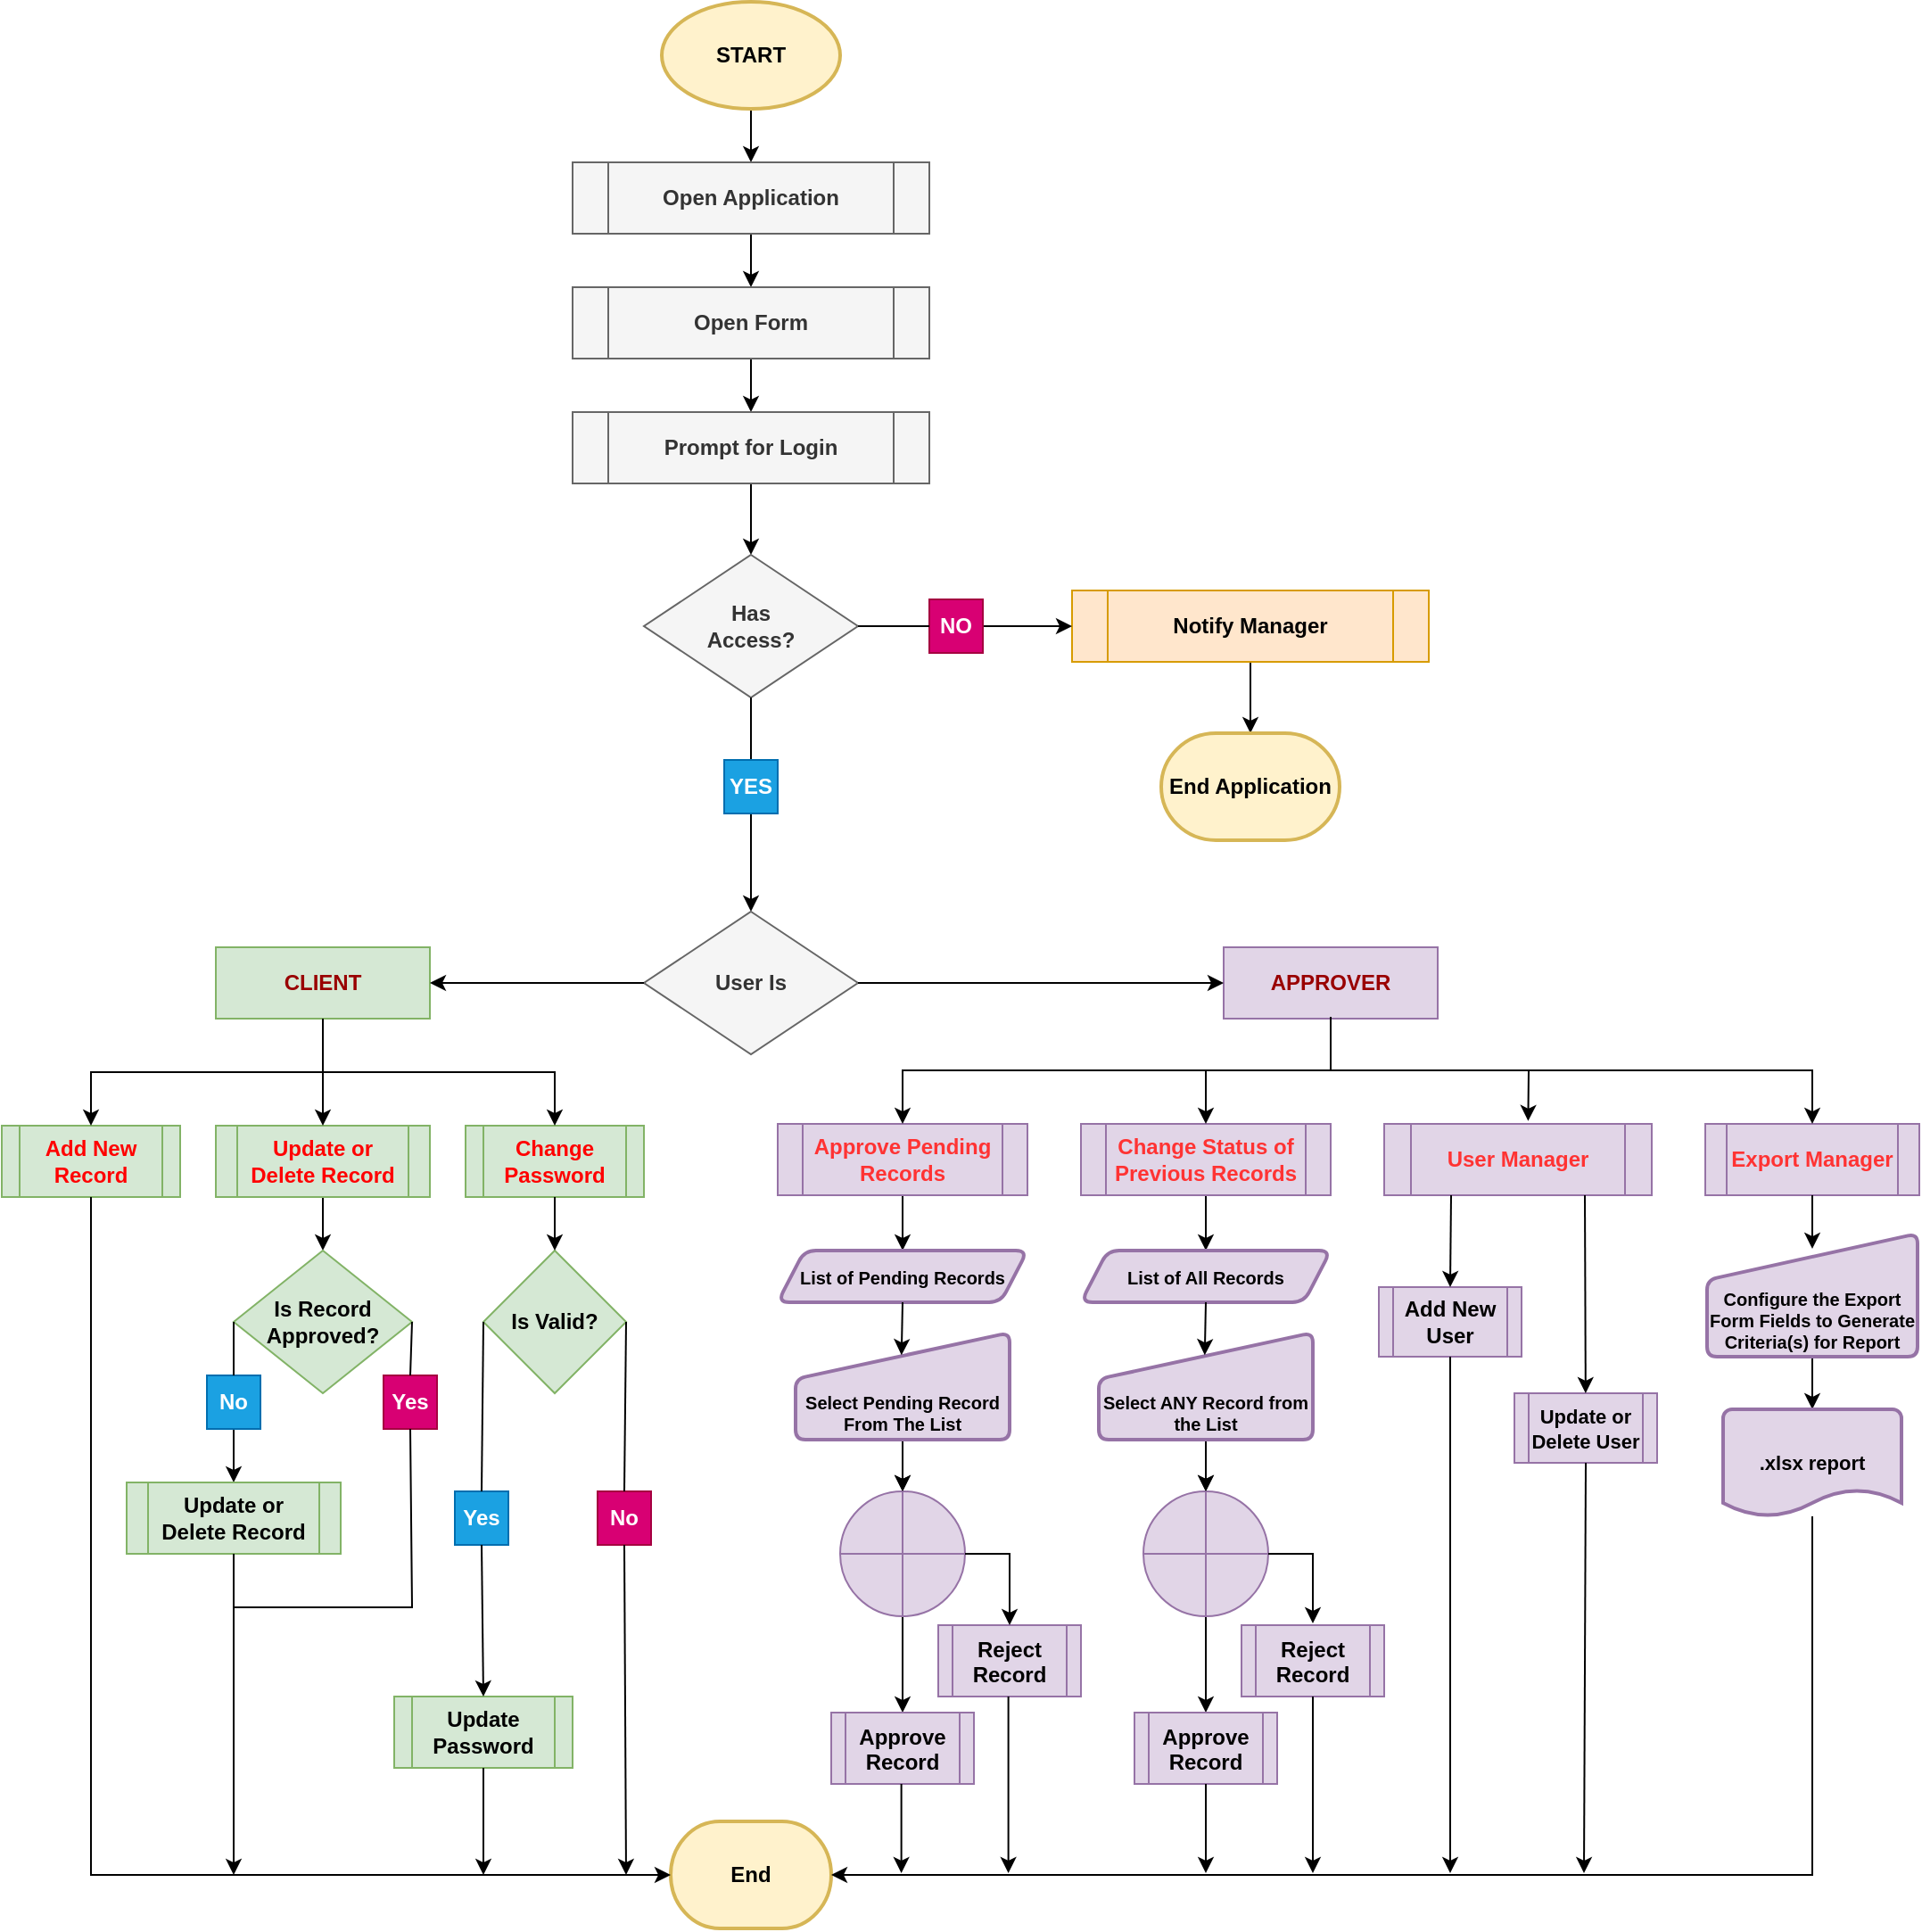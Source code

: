 <mxfile version="18.0.4" type="device"><diagram id="eB8e9B3olJ4aD5IrlOBg" name="WorkFlow_PriceApprovalManager"><mxGraphModel dx="1447" dy="750" grid="1" gridSize="10" guides="1" tooltips="1" connect="1" arrows="1" fold="1" page="1" pageScale="1" pageWidth="850" pageHeight="1100" math="0" shadow="0"><root><mxCell id="0"/><mxCell id="1" parent="0"/><mxCell id="QOkAMUDTpmR4zgfSrmuz-7" value="" style="edgeStyle=orthogonalEdgeStyle;rounded=0;orthogonalLoop=1;jettySize=auto;html=1;fontStyle=1" edge="1" parent="1" source="QOkAMUDTpmR4zgfSrmuz-1" target="QOkAMUDTpmR4zgfSrmuz-5"><mxGeometry relative="1" as="geometry"/></mxCell><mxCell id="QOkAMUDTpmR4zgfSrmuz-1" value="START" style="strokeWidth=2;html=1;shape=mxgraph.flowchart.start_1;whiteSpace=wrap;fontStyle=1;fillColor=#fff2cc;strokeColor=#d6b656;" vertex="1" parent="1"><mxGeometry x="405" y="11" width="100" height="60" as="geometry"/></mxCell><mxCell id="QOkAMUDTpmR4zgfSrmuz-9" value="" style="edgeStyle=orthogonalEdgeStyle;rounded=0;orthogonalLoop=1;jettySize=auto;html=1;fontStyle=1" edge="1" parent="1" source="QOkAMUDTpmR4zgfSrmuz-5" target="QOkAMUDTpmR4zgfSrmuz-8"><mxGeometry relative="1" as="geometry"/></mxCell><mxCell id="QOkAMUDTpmR4zgfSrmuz-5" value="Open Application" style="shape=process;whiteSpace=wrap;html=1;backgroundOutline=1;fontStyle=1;fillColor=#f5f5f5;fontColor=#333333;strokeColor=#666666;" vertex="1" parent="1"><mxGeometry x="355" y="101" width="200" height="40" as="geometry"/></mxCell><mxCell id="QOkAMUDTpmR4zgfSrmuz-11" value="" style="edgeStyle=orthogonalEdgeStyle;rounded=0;orthogonalLoop=1;jettySize=auto;html=1;fontStyle=1" edge="1" parent="1" source="QOkAMUDTpmR4zgfSrmuz-8" target="QOkAMUDTpmR4zgfSrmuz-10"><mxGeometry relative="1" as="geometry"/></mxCell><mxCell id="QOkAMUDTpmR4zgfSrmuz-8" value="Open Form" style="shape=process;whiteSpace=wrap;html=1;backgroundOutline=1;fontStyle=1;fillColor=#f5f5f5;fontColor=#333333;strokeColor=#666666;" vertex="1" parent="1"><mxGeometry x="355" y="171" width="200" height="40" as="geometry"/></mxCell><mxCell id="QOkAMUDTpmR4zgfSrmuz-13" value="" style="edgeStyle=orthogonalEdgeStyle;rounded=0;orthogonalLoop=1;jettySize=auto;html=1;fontStyle=1" edge="1" parent="1" source="QOkAMUDTpmR4zgfSrmuz-10" target="QOkAMUDTpmR4zgfSrmuz-12"><mxGeometry relative="1" as="geometry"/></mxCell><mxCell id="QOkAMUDTpmR4zgfSrmuz-10" value="Prompt for Login" style="shape=process;whiteSpace=wrap;html=1;backgroundOutline=1;fontStyle=1;fillColor=#f5f5f5;fontColor=#333333;strokeColor=#666666;" vertex="1" parent="1"><mxGeometry x="355" y="241" width="200" height="40" as="geometry"/></mxCell><mxCell id="QOkAMUDTpmR4zgfSrmuz-12" value="Has &lt;br&gt;Access?" style="rhombus;whiteSpace=wrap;html=1;fontStyle=1;fillColor=#f5f5f5;fontColor=#333333;strokeColor=#666666;" vertex="1" parent="1"><mxGeometry x="395" y="321" width="120" height="80" as="geometry"/></mxCell><mxCell id="QOkAMUDTpmR4zgfSrmuz-23" value="" style="edgeStyle=orthogonalEdgeStyle;rounded=0;orthogonalLoop=1;jettySize=auto;html=1;fontStyle=1" edge="1" parent="1" source="QOkAMUDTpmR4zgfSrmuz-16"><mxGeometry relative="1" as="geometry"><mxPoint x="735" y="421" as="targetPoint"/></mxGeometry></mxCell><mxCell id="QOkAMUDTpmR4zgfSrmuz-16" value="Notify Manager" style="shape=process;whiteSpace=wrap;html=1;backgroundOutline=1;fontStyle=1;fillColor=#ffe6cc;strokeColor=#d79b00;" vertex="1" parent="1"><mxGeometry x="635" y="341" width="200" height="40" as="geometry"/></mxCell><mxCell id="QOkAMUDTpmR4zgfSrmuz-19" value="" style="edgeStyle=orthogonalEdgeStyle;rounded=0;orthogonalLoop=1;jettySize=auto;html=1;fontStyle=1" edge="1" parent="1" source="QOkAMUDTpmR4zgfSrmuz-17" target="QOkAMUDTpmR4zgfSrmuz-16"><mxGeometry relative="1" as="geometry"/></mxCell><mxCell id="QOkAMUDTpmR4zgfSrmuz-17" value="NO" style="text;html=1;strokeColor=#A50040;fillColor=#d80073;align=center;verticalAlign=middle;whiteSpace=wrap;rounded=0;fontStyle=1;fontColor=#ffffff;" vertex="1" parent="1"><mxGeometry x="555" y="346" width="30" height="30" as="geometry"/></mxCell><mxCell id="QOkAMUDTpmR4zgfSrmuz-21" value="" style="endArrow=none;html=1;rounded=0;entryX=1;entryY=0.5;entryDx=0;entryDy=0;exitX=0;exitY=0.5;exitDx=0;exitDy=0;fontStyle=1" edge="1" parent="1" source="QOkAMUDTpmR4zgfSrmuz-17" target="QOkAMUDTpmR4zgfSrmuz-12"><mxGeometry width="50" height="50" relative="1" as="geometry"><mxPoint x="435" y="301" as="sourcePoint"/><mxPoint x="485" y="251" as="targetPoint"/></mxGeometry></mxCell><mxCell id="QOkAMUDTpmR4zgfSrmuz-24" value="End Application" style="strokeWidth=2;html=1;shape=mxgraph.flowchart.terminator;whiteSpace=wrap;fontStyle=1;fillColor=#fff2cc;strokeColor=#d6b656;" vertex="1" parent="1"><mxGeometry x="685" y="421" width="100" height="60" as="geometry"/></mxCell><mxCell id="QOkAMUDTpmR4zgfSrmuz-25" value="" style="endArrow=none;html=1;rounded=0;entryX=0.5;entryY=1;entryDx=0;entryDy=0;exitX=0.5;exitY=0;exitDx=0;exitDy=0;fontStyle=1" edge="1" parent="1" source="QOkAMUDTpmR4zgfSrmuz-26" target="QOkAMUDTpmR4zgfSrmuz-12"><mxGeometry width="50" height="50" relative="1" as="geometry"><mxPoint x="455" y="451" as="sourcePoint"/><mxPoint x="505" y="371" as="targetPoint"/></mxGeometry></mxCell><mxCell id="QOkAMUDTpmR4zgfSrmuz-28" value="" style="edgeStyle=orthogonalEdgeStyle;rounded=0;orthogonalLoop=1;jettySize=auto;html=1;fontStyle=1" edge="1" parent="1" source="QOkAMUDTpmR4zgfSrmuz-26" target="QOkAMUDTpmR4zgfSrmuz-27"><mxGeometry relative="1" as="geometry"/></mxCell><mxCell id="QOkAMUDTpmR4zgfSrmuz-26" value="YES" style="text;html=1;strokeColor=#006EAF;fillColor=#1ba1e2;align=center;verticalAlign=middle;whiteSpace=wrap;rounded=0;fontStyle=1;fontColor=#ffffff;" vertex="1" parent="1"><mxGeometry x="440" y="436" width="30" height="30" as="geometry"/></mxCell><mxCell id="QOkAMUDTpmR4zgfSrmuz-27" value="User Is" style="rhombus;whiteSpace=wrap;html=1;fontStyle=1;fillColor=#f5f5f5;fontColor=#333333;strokeColor=#666666;" vertex="1" parent="1"><mxGeometry x="395" y="521" width="120" height="80" as="geometry"/></mxCell><mxCell id="QOkAMUDTpmR4zgfSrmuz-39" value="CLIENT" style="rounded=0;whiteSpace=wrap;html=1;fontSize=12;fontStyle=1;fillColor=#d5e8d4;strokeColor=#82b366;fontColor=#990000;" vertex="1" parent="1"><mxGeometry x="155" y="541" width="120" height="40" as="geometry"/></mxCell><mxCell id="QOkAMUDTpmR4zgfSrmuz-40" value="" style="endArrow=classic;html=1;rounded=0;fontSize=12;entryX=1;entryY=0.5;entryDx=0;entryDy=0;exitX=0;exitY=0.5;exitDx=0;exitDy=0;fontStyle=1" edge="1" parent="1" source="QOkAMUDTpmR4zgfSrmuz-27" target="QOkAMUDTpmR4zgfSrmuz-39"><mxGeometry width="50" height="50" relative="1" as="geometry"><mxPoint x="345" y="701" as="sourcePoint"/><mxPoint x="395" y="651" as="targetPoint"/></mxGeometry></mxCell><mxCell id="QOkAMUDTpmR4zgfSrmuz-41" value="APPROVER" style="rounded=0;whiteSpace=wrap;html=1;fontSize=12;fontStyle=1;fillColor=#e1d5e7;strokeColor=#9673a6;fontColor=#990000;" vertex="1" parent="1"><mxGeometry x="720" y="541" width="120" height="40" as="geometry"/></mxCell><mxCell id="QOkAMUDTpmR4zgfSrmuz-42" value="" style="endArrow=classic;html=1;rounded=0;fontSize=12;entryX=0;entryY=0.5;entryDx=0;entryDy=0;exitX=1;exitY=0.5;exitDx=0;exitDy=0;fontStyle=1" edge="1" parent="1" source="QOkAMUDTpmR4zgfSrmuz-27" target="QOkAMUDTpmR4zgfSrmuz-41"><mxGeometry width="50" height="50" relative="1" as="geometry"><mxPoint x="425" y="571" as="sourcePoint"/><mxPoint x="285" y="571" as="targetPoint"/></mxGeometry></mxCell><mxCell id="QOkAMUDTpmR4zgfSrmuz-46" value="Add New Record" style="shape=process;whiteSpace=wrap;html=1;backgroundOutline=1;fontSize=12;fontStyle=1;fillColor=#d5e8d4;strokeColor=#82b366;fontColor=#FF0000;" vertex="1" parent="1"><mxGeometry x="35" y="641" width="100" height="40" as="geometry"/></mxCell><mxCell id="QOkAMUDTpmR4zgfSrmuz-51" value="" style="edgeStyle=orthogonalEdgeStyle;rounded=0;orthogonalLoop=1;jettySize=auto;html=1;fontSize=12;fontStyle=1" edge="1" parent="1" source="QOkAMUDTpmR4zgfSrmuz-48" target="QOkAMUDTpmR4zgfSrmuz-50"><mxGeometry relative="1" as="geometry"/></mxCell><mxCell id="QOkAMUDTpmR4zgfSrmuz-48" value="Update or Delete Record" style="shape=process;whiteSpace=wrap;html=1;backgroundOutline=1;fontSize=12;fontStyle=1;fillColor=#d5e8d4;strokeColor=#82b366;fontColor=#FF0000;" vertex="1" parent="1"><mxGeometry x="155" y="641" width="120" height="40" as="geometry"/></mxCell><mxCell id="QOkAMUDTpmR4zgfSrmuz-50" value="Is Record Approved?" style="rhombus;whiteSpace=wrap;html=1;fontStyle=1;fillColor=#d5e8d4;strokeColor=#82b366;" vertex="1" parent="1"><mxGeometry x="165" y="711" width="100" height="80" as="geometry"/></mxCell><mxCell id="QOkAMUDTpmR4zgfSrmuz-52" value="Yes" style="text;html=1;strokeColor=#A50040;fillColor=#d80073;align=center;verticalAlign=middle;whiteSpace=wrap;rounded=0;fontStyle=1;fontColor=#ffffff;" vertex="1" parent="1"><mxGeometry x="249" y="781" width="30" height="30" as="geometry"/></mxCell><mxCell id="QOkAMUDTpmR4zgfSrmuz-62" value="" style="edgeStyle=orthogonalEdgeStyle;rounded=0;orthogonalLoop=1;jettySize=auto;html=1;fontSize=12;fontStyle=1" edge="1" parent="1" source="QOkAMUDTpmR4zgfSrmuz-59" target="QOkAMUDTpmR4zgfSrmuz-60"><mxGeometry relative="1" as="geometry"/></mxCell><mxCell id="QOkAMUDTpmR4zgfSrmuz-59" value="No" style="text;html=1;strokeColor=#006EAF;fillColor=#1ba1e2;align=center;verticalAlign=middle;whiteSpace=wrap;rounded=0;fontStyle=1;fontColor=#ffffff;" vertex="1" parent="1"><mxGeometry x="150" y="781" width="30" height="30" as="geometry"/></mxCell><mxCell id="QOkAMUDTpmR4zgfSrmuz-60" value="Update or Delete Record" style="shape=process;whiteSpace=wrap;html=1;backgroundOutline=1;fontSize=12;fontStyle=1;fillColor=#d5e8d4;strokeColor=#82b366;" vertex="1" parent="1"><mxGeometry x="105" y="841" width="120" height="40" as="geometry"/></mxCell><mxCell id="QOkAMUDTpmR4zgfSrmuz-63" value="End" style="strokeWidth=2;html=1;shape=mxgraph.flowchart.terminator;whiteSpace=wrap;fontStyle=1;fillColor=#fff2cc;strokeColor=#d6b656;" vertex="1" parent="1"><mxGeometry x="410" y="1031" width="90" height="60" as="geometry"/></mxCell><mxCell id="QOkAMUDTpmR4zgfSrmuz-65" value="" style="endArrow=classic;html=1;rounded=0;fontSize=12;exitX=0.5;exitY=1;exitDx=0;exitDy=0;" edge="1" parent="1" source="QOkAMUDTpmR4zgfSrmuz-46" target="QOkAMUDTpmR4zgfSrmuz-63"><mxGeometry width="50" height="50" relative="1" as="geometry"><mxPoint x="375" y="921" as="sourcePoint"/><mxPoint x="355" y="1071" as="targetPoint"/><Array as="points"><mxPoint x="85" y="1061"/></Array></mxGeometry></mxCell><mxCell id="QOkAMUDTpmR4zgfSrmuz-67" value="Change Password" style="shape=process;whiteSpace=wrap;html=1;backgroundOutline=1;fontSize=12;fontStyle=1;fillColor=#d5e8d4;strokeColor=#82b366;fontColor=#FF0000;" vertex="1" parent="1"><mxGeometry x="295" y="641" width="100" height="40" as="geometry"/></mxCell><mxCell id="QOkAMUDTpmR4zgfSrmuz-69" value="" style="endArrow=none;html=1;rounded=0;entryX=0;entryY=0.5;entryDx=0;entryDy=0;fontStyle=1" edge="1" parent="1" target="QOkAMUDTpmR4zgfSrmuz-50"><mxGeometry width="50" height="50" relative="1" as="geometry"><mxPoint x="165" y="781" as="sourcePoint"/><mxPoint x="325" y="761" as="targetPoint"/></mxGeometry></mxCell><mxCell id="QOkAMUDTpmR4zgfSrmuz-73" value="" style="endArrow=none;html=1;rounded=0;exitX=0.5;exitY=0;exitDx=0;exitDy=0;fontStyle=1;entryX=1;entryY=0.5;entryDx=0;entryDy=0;" edge="1" parent="1" source="QOkAMUDTpmR4zgfSrmuz-52" target="QOkAMUDTpmR4zgfSrmuz-50"><mxGeometry width="50" height="50" relative="1" as="geometry"><mxPoint x="305" y="810" as="sourcePoint"/><mxPoint x="305" y="751" as="targetPoint"/></mxGeometry></mxCell><mxCell id="QOkAMUDTpmR4zgfSrmuz-77" value="" style="endArrow=classic;html=1;rounded=0;fontSize=12;exitX=0.5;exitY=1;exitDx=0;exitDy=0;entryX=0.5;entryY=0;entryDx=0;entryDy=0;" edge="1" parent="1" source="QOkAMUDTpmR4zgfSrmuz-39" target="QOkAMUDTpmR4zgfSrmuz-67"><mxGeometry width="50" height="50" relative="1" as="geometry"><mxPoint x="285" y="671" as="sourcePoint"/><mxPoint x="335" y="621" as="targetPoint"/><Array as="points"><mxPoint x="215" y="611"/><mxPoint x="345" y="611"/></Array></mxGeometry></mxCell><mxCell id="QOkAMUDTpmR4zgfSrmuz-78" value="" style="endArrow=classic;html=1;rounded=0;fontSize=12;exitX=0.5;exitY=1;exitDx=0;exitDy=0;entryX=0.5;entryY=0;entryDx=0;entryDy=0;" edge="1" parent="1" source="QOkAMUDTpmR4zgfSrmuz-39" target="QOkAMUDTpmR4zgfSrmuz-46"><mxGeometry width="50" height="50" relative="1" as="geometry"><mxPoint x="225" y="591" as="sourcePoint"/><mxPoint x="355" y="651" as="targetPoint"/><Array as="points"><mxPoint x="215" y="611"/><mxPoint x="85" y="611"/></Array></mxGeometry></mxCell><mxCell id="QOkAMUDTpmR4zgfSrmuz-81" value="" style="endArrow=classic;html=1;rounded=0;fontSize=12;exitX=0.5;exitY=1;exitDx=0;exitDy=0;entryX=0.5;entryY=0;entryDx=0;entryDy=0;" edge="1" parent="1" source="QOkAMUDTpmR4zgfSrmuz-39" target="QOkAMUDTpmR4zgfSrmuz-48"><mxGeometry width="50" height="50" relative="1" as="geometry"><mxPoint x="325" y="751" as="sourcePoint"/><mxPoint x="375" y="701" as="targetPoint"/></mxGeometry></mxCell><mxCell id="QOkAMUDTpmR4zgfSrmuz-82" value="" style="endArrow=classic;html=1;rounded=0;fontSize=12;exitX=0.5;exitY=1;exitDx=0;exitDy=0;" edge="1" parent="1" source="QOkAMUDTpmR4zgfSrmuz-60"><mxGeometry width="50" height="50" relative="1" as="geometry"><mxPoint x="325" y="921" as="sourcePoint"/><mxPoint x="165" y="1061" as="targetPoint"/></mxGeometry></mxCell><mxCell id="QOkAMUDTpmR4zgfSrmuz-83" value="Is Valid?" style="rhombus;whiteSpace=wrap;html=1;fontStyle=1;fillColor=#d5e8d4;strokeColor=#82b366;" vertex="1" parent="1"><mxGeometry x="305" y="711" width="80" height="80" as="geometry"/></mxCell><mxCell id="QOkAMUDTpmR4zgfSrmuz-84" value="" style="endArrow=classic;html=1;rounded=0;fontSize=12;exitX=0.5;exitY=1;exitDx=0;exitDy=0;" edge="1" parent="1" source="QOkAMUDTpmR4zgfSrmuz-67" target="QOkAMUDTpmR4zgfSrmuz-83"><mxGeometry width="50" height="50" relative="1" as="geometry"><mxPoint x="305" y="841" as="sourcePoint"/><mxPoint x="355" y="791" as="targetPoint"/></mxGeometry></mxCell><mxCell id="QOkAMUDTpmR4zgfSrmuz-85" value="Update Password" style="shape=process;whiteSpace=wrap;html=1;backgroundOutline=1;fontSize=12;fontStyle=1;fillColor=#d5e8d4;strokeColor=#82b366;" vertex="1" parent="1"><mxGeometry x="255" y="961" width="100" height="40" as="geometry"/></mxCell><mxCell id="QOkAMUDTpmR4zgfSrmuz-87" value="" style="endArrow=none;html=1;rounded=0;fontSize=12;entryX=0.5;entryY=1;entryDx=0;entryDy=0;" edge="1" parent="1" target="QOkAMUDTpmR4zgfSrmuz-52"><mxGeometry width="50" height="50" relative="1" as="geometry"><mxPoint x="165" y="911" as="sourcePoint"/><mxPoint x="355" y="871" as="targetPoint"/><Array as="points"><mxPoint x="265" y="911"/></Array></mxGeometry></mxCell><mxCell id="QOkAMUDTpmR4zgfSrmuz-91" value="Yes" style="text;html=1;strokeColor=#006EAF;fillColor=#1ba1e2;align=center;verticalAlign=middle;whiteSpace=wrap;rounded=0;fontStyle=1;fontColor=#ffffff;" vertex="1" parent="1"><mxGeometry x="289" y="846" width="30" height="30" as="geometry"/></mxCell><mxCell id="QOkAMUDTpmR4zgfSrmuz-92" value="" style="endArrow=none;html=1;rounded=0;fontSize=12;entryX=0;entryY=0.5;entryDx=0;entryDy=0;exitX=0.5;exitY=0;exitDx=0;exitDy=0;" edge="1" parent="1" source="QOkAMUDTpmR4zgfSrmuz-91" target="QOkAMUDTpmR4zgfSrmuz-83"><mxGeometry width="50" height="50" relative="1" as="geometry"><mxPoint x="305" y="921" as="sourcePoint"/><mxPoint x="355" y="871" as="targetPoint"/></mxGeometry></mxCell><mxCell id="QOkAMUDTpmR4zgfSrmuz-95" value="" style="endArrow=classic;html=1;rounded=0;fontSize=12;exitX=0.5;exitY=1;exitDx=0;exitDy=0;entryX=0.5;entryY=0;entryDx=0;entryDy=0;" edge="1" parent="1" source="QOkAMUDTpmR4zgfSrmuz-91" target="QOkAMUDTpmR4zgfSrmuz-85"><mxGeometry width="50" height="50" relative="1" as="geometry"><mxPoint x="245" y="981" as="sourcePoint"/><mxPoint x="295" y="931" as="targetPoint"/></mxGeometry></mxCell><mxCell id="QOkAMUDTpmR4zgfSrmuz-96" value="" style="endArrow=classic;html=1;rounded=0;fontSize=12;exitX=0.5;exitY=1;exitDx=0;exitDy=0;" edge="1" parent="1" source="QOkAMUDTpmR4zgfSrmuz-85"><mxGeometry width="50" height="50" relative="1" as="geometry"><mxPoint x="304.0" y="1001" as="sourcePoint"/><mxPoint x="305" y="1061" as="targetPoint"/></mxGeometry></mxCell><mxCell id="QOkAMUDTpmR4zgfSrmuz-97" value="No" style="text;html=1;strokeColor=#A50040;fillColor=#d80073;align=center;verticalAlign=middle;whiteSpace=wrap;rounded=0;fontStyle=1;fontColor=#ffffff;" vertex="1" parent="1"><mxGeometry x="369" y="846" width="30" height="30" as="geometry"/></mxCell><mxCell id="QOkAMUDTpmR4zgfSrmuz-98" value="" style="endArrow=none;html=1;rounded=0;fontSize=12;entryX=1;entryY=0.5;entryDx=0;entryDy=0;exitX=0.5;exitY=0;exitDx=0;exitDy=0;" edge="1" parent="1" source="QOkAMUDTpmR4zgfSrmuz-97" target="QOkAMUDTpmR4zgfSrmuz-83"><mxGeometry width="50" height="50" relative="1" as="geometry"><mxPoint x="314.0" y="856" as="sourcePoint"/><mxPoint x="315" y="761" as="targetPoint"/><Array as="points"/></mxGeometry></mxCell><mxCell id="QOkAMUDTpmR4zgfSrmuz-99" value="" style="endArrow=classic;html=1;rounded=0;fontSize=12;exitX=0.5;exitY=1;exitDx=0;exitDy=0;" edge="1" parent="1" source="QOkAMUDTpmR4zgfSrmuz-97"><mxGeometry width="50" height="50" relative="1" as="geometry"><mxPoint x="314.0" y="886" as="sourcePoint"/><mxPoint x="385" y="1061" as="targetPoint"/></mxGeometry></mxCell><mxCell id="QOkAMUDTpmR4zgfSrmuz-141" value="" style="edgeStyle=orthogonalEdgeStyle;rounded=0;orthogonalLoop=1;jettySize=auto;html=1;fontSize=10;" edge="1" parent="1" source="QOkAMUDTpmR4zgfSrmuz-100" target="QOkAMUDTpmR4zgfSrmuz-140"><mxGeometry relative="1" as="geometry"/></mxCell><mxCell id="QOkAMUDTpmR4zgfSrmuz-100" value="Approve Pending Records" style="shape=process;whiteSpace=wrap;html=1;backgroundOutline=1;fontSize=12;fontStyle=1;fillColor=#e1d5e7;strokeColor=#9673a6;fontColor=#FF3333;" vertex="1" parent="1"><mxGeometry x="470" y="640" width="140" height="40" as="geometry"/></mxCell><mxCell id="QOkAMUDTpmR4zgfSrmuz-102" value="User Manager" style="shape=process;whiteSpace=wrap;html=1;backgroundOutline=1;fontSize=12;fontStyle=1;fillColor=#e1d5e7;strokeColor=#9673a6;fontColor=#FF3333;" vertex="1" parent="1"><mxGeometry x="810" y="640" width="150" height="40" as="geometry"/></mxCell><mxCell id="QOkAMUDTpmR4zgfSrmuz-103" value="Export Manager" style="shape=process;whiteSpace=wrap;html=1;backgroundOutline=1;fontSize=12;fontStyle=1;fillColor=#e1d5e7;strokeColor=#9673a6;fontColor=#FF3333;" vertex="1" parent="1"><mxGeometry x="990" y="640" width="120" height="40" as="geometry"/></mxCell><mxCell id="QOkAMUDTpmR4zgfSrmuz-108" value="" style="edgeStyle=orthogonalEdgeStyle;rounded=0;orthogonalLoop=1;jettySize=auto;html=1;fontSize=12;startArrow=none;" edge="1" parent="1" source="QOkAMUDTpmR4zgfSrmuz-130" target="QOkAMUDTpmR4zgfSrmuz-107"><mxGeometry relative="1" as="geometry"><mxPoint x="540" y="780" as="sourcePoint"/></mxGeometry></mxCell><mxCell id="QOkAMUDTpmR4zgfSrmuz-112" value="" style="edgeStyle=orthogonalEdgeStyle;rounded=0;orthogonalLoop=1;jettySize=auto;html=1;fontSize=12;" edge="1" parent="1" source="QOkAMUDTpmR4zgfSrmuz-107" target="QOkAMUDTpmR4zgfSrmuz-111"><mxGeometry relative="1" as="geometry"/></mxCell><mxCell id="QOkAMUDTpmR4zgfSrmuz-107" value="" style="verticalLabelPosition=bottom;verticalAlign=top;html=1;shape=mxgraph.flowchart.summing_function;fontSize=12;fillColor=#e1d5e7;strokeColor=#9673a6;" vertex="1" parent="1"><mxGeometry x="505" y="846" width="70" height="70" as="geometry"/></mxCell><mxCell id="QOkAMUDTpmR4zgfSrmuz-111" value="Approve Record" style="shape=process;whiteSpace=wrap;html=1;backgroundOutline=1;verticalAlign=top;fillColor=#e1d5e7;strokeColor=#9673a6;fontStyle=1" vertex="1" parent="1"><mxGeometry x="500" y="970" width="80" height="40" as="geometry"/></mxCell><mxCell id="QOkAMUDTpmR4zgfSrmuz-116" value="Reject Record" style="shape=process;whiteSpace=wrap;html=1;backgroundOutline=1;verticalAlign=top;fillColor=#e1d5e7;strokeColor=#9673a6;fontStyle=1" vertex="1" parent="1"><mxGeometry x="560" y="921" width="80" height="40" as="geometry"/></mxCell><mxCell id="QOkAMUDTpmR4zgfSrmuz-131" value="" style="edgeStyle=orthogonalEdgeStyle;rounded=0;orthogonalLoop=1;jettySize=auto;html=1;fontSize=12;exitX=0.5;exitY=1;exitDx=0;exitDy=0;" edge="1" parent="1" source="QOkAMUDTpmR4zgfSrmuz-130" target="QOkAMUDTpmR4zgfSrmuz-107"><mxGeometry relative="1" as="geometry"/></mxCell><mxCell id="QOkAMUDTpmR4zgfSrmuz-130" value="Select Pending Record From The List" style="html=1;strokeWidth=2;shape=manualInput;whiteSpace=wrap;rounded=1;size=26;arcSize=11;fontSize=10;fillColor=#e1d5e7;strokeColor=#9673a6;verticalAlign=bottom;fontStyle=1" vertex="1" parent="1"><mxGeometry x="480" y="757" width="120" height="60" as="geometry"/></mxCell><mxCell id="QOkAMUDTpmR4zgfSrmuz-140" value="List of Pending Records" style="shape=parallelogram;html=1;strokeWidth=2;perimeter=parallelogramPerimeter;whiteSpace=wrap;rounded=1;arcSize=13;size=0.107;fontSize=10;fillColor=#e1d5e7;strokeColor=#9673a6;fontStyle=1" vertex="1" parent="1"><mxGeometry x="470" y="711" width="140" height="29" as="geometry"/></mxCell><mxCell id="QOkAMUDTpmR4zgfSrmuz-143" value="" style="endArrow=classic;html=1;rounded=0;fontSize=10;entryX=0.5;entryY=0;entryDx=0;entryDy=0;exitX=1;exitY=0.5;exitDx=0;exitDy=0;exitPerimeter=0;" edge="1" parent="1" source="QOkAMUDTpmR4zgfSrmuz-107" target="QOkAMUDTpmR4zgfSrmuz-116"><mxGeometry width="50" height="50" relative="1" as="geometry"><mxPoint x="580" y="940" as="sourcePoint"/><mxPoint x="630" y="890" as="targetPoint"/><Array as="points"><mxPoint x="600" y="881"/></Array></mxGeometry></mxCell><mxCell id="QOkAMUDTpmR4zgfSrmuz-144" value="" style="endArrow=classic;html=1;rounded=0;fontSize=10;exitX=0.5;exitY=1;exitDx=0;exitDy=0;entryX=0.495;entryY=0.21;entryDx=0;entryDy=0;entryPerimeter=0;" edge="1" parent="1" source="QOkAMUDTpmR4zgfSrmuz-140" target="QOkAMUDTpmR4zgfSrmuz-130"><mxGeometry width="50" height="50" relative="1" as="geometry"><mxPoint x="580" y="820" as="sourcePoint"/><mxPoint x="630" y="770" as="targetPoint"/></mxGeometry></mxCell><mxCell id="QOkAMUDTpmR4zgfSrmuz-145" value="" style="edgeStyle=orthogonalEdgeStyle;rounded=0;orthogonalLoop=1;jettySize=auto;html=1;fontSize=10;" edge="1" parent="1" source="QOkAMUDTpmR4zgfSrmuz-146" target="QOkAMUDTpmR4zgfSrmuz-153"><mxGeometry relative="1" as="geometry"/></mxCell><mxCell id="QOkAMUDTpmR4zgfSrmuz-146" value="Change Status of Previous Records" style="shape=process;whiteSpace=wrap;html=1;backgroundOutline=1;fontSize=12;fontStyle=1;fillColor=#e1d5e7;strokeColor=#9673a6;fontColor=#FF3333;" vertex="1" parent="1"><mxGeometry x="640" y="640" width="140" height="40" as="geometry"/></mxCell><mxCell id="QOkAMUDTpmR4zgfSrmuz-147" value="" style="edgeStyle=orthogonalEdgeStyle;rounded=0;orthogonalLoop=1;jettySize=auto;html=1;fontSize=12;startArrow=none;" edge="1" parent="1" source="QOkAMUDTpmR4zgfSrmuz-152" target="QOkAMUDTpmR4zgfSrmuz-149"><mxGeometry relative="1" as="geometry"><mxPoint x="710" y="780" as="sourcePoint"/></mxGeometry></mxCell><mxCell id="QOkAMUDTpmR4zgfSrmuz-148" value="" style="edgeStyle=orthogonalEdgeStyle;rounded=0;orthogonalLoop=1;jettySize=auto;html=1;fontSize=12;" edge="1" parent="1" source="QOkAMUDTpmR4zgfSrmuz-149" target="QOkAMUDTpmR4zgfSrmuz-150"><mxGeometry relative="1" as="geometry"/></mxCell><mxCell id="QOkAMUDTpmR4zgfSrmuz-149" value="" style="verticalLabelPosition=bottom;verticalAlign=top;html=1;shape=mxgraph.flowchart.summing_function;fontSize=12;fillColor=#e1d5e7;strokeColor=#9673a6;" vertex="1" parent="1"><mxGeometry x="675" y="846" width="70" height="70" as="geometry"/></mxCell><mxCell id="QOkAMUDTpmR4zgfSrmuz-150" value="Approve Record" style="shape=process;whiteSpace=wrap;html=1;backgroundOutline=1;verticalAlign=top;fillColor=#e1d5e7;strokeColor=#9673a6;fontStyle=1" vertex="1" parent="1"><mxGeometry x="670" y="970" width="80" height="40" as="geometry"/></mxCell><mxCell id="QOkAMUDTpmR4zgfSrmuz-151" value="" style="edgeStyle=orthogonalEdgeStyle;rounded=0;orthogonalLoop=1;jettySize=auto;html=1;fontSize=12;exitX=0.5;exitY=1;exitDx=0;exitDy=0;" edge="1" parent="1" source="QOkAMUDTpmR4zgfSrmuz-152" target="QOkAMUDTpmR4zgfSrmuz-149"><mxGeometry relative="1" as="geometry"/></mxCell><mxCell id="QOkAMUDTpmR4zgfSrmuz-152" value="Select ANY Record from the List" style="html=1;strokeWidth=2;shape=manualInput;whiteSpace=wrap;rounded=1;size=26;arcSize=11;fontSize=10;fillColor=#e1d5e7;strokeColor=#9673a6;verticalAlign=bottom;fontStyle=1" vertex="1" parent="1"><mxGeometry x="650" y="757" width="120" height="60" as="geometry"/></mxCell><mxCell id="QOkAMUDTpmR4zgfSrmuz-153" value="List of All Records" style="shape=parallelogram;html=1;strokeWidth=2;perimeter=parallelogramPerimeter;whiteSpace=wrap;rounded=1;arcSize=13;size=0.107;fontSize=10;fillColor=#e1d5e7;strokeColor=#9673a6;fontStyle=1" vertex="1" parent="1"><mxGeometry x="640" y="711" width="140" height="29" as="geometry"/></mxCell><mxCell id="QOkAMUDTpmR4zgfSrmuz-154" value="" style="endArrow=classic;html=1;rounded=0;fontSize=10;entryX=0.5;entryY=0;entryDx=0;entryDy=0;exitX=1;exitY=0.5;exitDx=0;exitDy=0;exitPerimeter=0;" edge="1" parent="1" source="QOkAMUDTpmR4zgfSrmuz-149"><mxGeometry width="50" height="50" relative="1" as="geometry"><mxPoint x="750" y="940" as="sourcePoint"/><mxPoint x="770" y="920" as="targetPoint"/><Array as="points"><mxPoint x="770" y="881"/></Array></mxGeometry></mxCell><mxCell id="QOkAMUDTpmR4zgfSrmuz-155" value="" style="endArrow=classic;html=1;rounded=0;fontSize=10;exitX=0.5;exitY=1;exitDx=0;exitDy=0;entryX=0.495;entryY=0.21;entryDx=0;entryDy=0;entryPerimeter=0;" edge="1" parent="1" source="QOkAMUDTpmR4zgfSrmuz-153" target="QOkAMUDTpmR4zgfSrmuz-152"><mxGeometry width="50" height="50" relative="1" as="geometry"><mxPoint x="750" y="820" as="sourcePoint"/><mxPoint x="800" y="770" as="targetPoint"/></mxGeometry></mxCell><mxCell id="QOkAMUDTpmR4zgfSrmuz-156" value="Reject Record" style="shape=process;whiteSpace=wrap;html=1;backgroundOutline=1;verticalAlign=top;fillColor=#e1d5e7;strokeColor=#9673a6;fontStyle=1" vertex="1" parent="1"><mxGeometry x="730" y="921" width="80" height="40" as="geometry"/></mxCell><mxCell id="QOkAMUDTpmR4zgfSrmuz-158" value="Add New User" style="shape=process;whiteSpace=wrap;html=1;backgroundOutline=1;fontSize=12;fontStyle=1;fillColor=#e1d5e7;strokeColor=#9673a6;" vertex="1" parent="1"><mxGeometry x="807" y="731.5" width="80" height="39" as="geometry"/></mxCell><mxCell id="QOkAMUDTpmR4zgfSrmuz-159" value="Update or Delete User" style="shape=process;whiteSpace=wrap;html=1;backgroundOutline=1;fontSize=11;fontStyle=1;fillColor=#e1d5e7;strokeColor=#9673a6;" vertex="1" parent="1"><mxGeometry x="883" y="791" width="80" height="39" as="geometry"/></mxCell><mxCell id="QOkAMUDTpmR4zgfSrmuz-160" value="" style="endArrow=classic;html=1;rounded=0;fontSize=10;entryX=0.5;entryY=0;entryDx=0;entryDy=0;exitX=0.25;exitY=1;exitDx=0;exitDy=0;" edge="1" parent="1" source="QOkAMUDTpmR4zgfSrmuz-102" target="QOkAMUDTpmR4zgfSrmuz-158"><mxGeometry width="50" height="50" relative="1" as="geometry"><mxPoint x="920" y="750" as="sourcePoint"/><mxPoint x="970" y="700" as="targetPoint"/></mxGeometry></mxCell><mxCell id="QOkAMUDTpmR4zgfSrmuz-161" value="" style="endArrow=classic;html=1;rounded=0;fontSize=10;exitX=0.75;exitY=1;exitDx=0;exitDy=0;" edge="1" parent="1" source="QOkAMUDTpmR4zgfSrmuz-102" target="QOkAMUDTpmR4zgfSrmuz-159"><mxGeometry width="50" height="50" relative="1" as="geometry"><mxPoint x="850" y="690" as="sourcePoint"/><mxPoint x="920" y="790" as="targetPoint"/></mxGeometry></mxCell><mxCell id="QOkAMUDTpmR4zgfSrmuz-165" value="" style="edgeStyle=orthogonalEdgeStyle;rounded=0;orthogonalLoop=1;jettySize=auto;html=1;fontSize=11;" edge="1" parent="1" source="QOkAMUDTpmR4zgfSrmuz-162" target="QOkAMUDTpmR4zgfSrmuz-164"><mxGeometry relative="1" as="geometry"/></mxCell><mxCell id="QOkAMUDTpmR4zgfSrmuz-162" value="Configure the Export Form Fields to Generate Criteria(s) for Report" style="html=1;strokeWidth=2;shape=manualInput;whiteSpace=wrap;rounded=1;size=26;arcSize=11;fontSize=10;fillColor=#e1d5e7;strokeColor=#9673a6;verticalAlign=bottom;fontStyle=1" vertex="1" parent="1"><mxGeometry x="991" y="701.5" width="118" height="69" as="geometry"/></mxCell><mxCell id="QOkAMUDTpmR4zgfSrmuz-163" value="" style="endArrow=classic;html=1;rounded=0;fontSize=11;exitX=0.5;exitY=1;exitDx=0;exitDy=0;" edge="1" parent="1"><mxGeometry width="50" height="50" relative="1" as="geometry"><mxPoint x="1050" y="680" as="sourcePoint"/><mxPoint x="1050" y="710" as="targetPoint"/></mxGeometry></mxCell><mxCell id="QOkAMUDTpmR4zgfSrmuz-168" value="" style="edgeStyle=orthogonalEdgeStyle;rounded=0;orthogonalLoop=1;jettySize=auto;html=1;fontSize=11;entryX=1;entryY=0.5;entryDx=0;entryDy=0;entryPerimeter=0;" edge="1" parent="1" source="QOkAMUDTpmR4zgfSrmuz-164" target="QOkAMUDTpmR4zgfSrmuz-63"><mxGeometry relative="1" as="geometry"><mxPoint x="1050" y="940" as="targetPoint"/><Array as="points"><mxPoint x="1050" y="1061"/></Array></mxGeometry></mxCell><mxCell id="QOkAMUDTpmR4zgfSrmuz-164" value="&lt;b&gt;.xlsx report&lt;/b&gt;" style="strokeWidth=2;html=1;shape=mxgraph.flowchart.document2;whiteSpace=wrap;size=0.25;fontSize=11;fillColor=#e1d5e7;strokeColor=#9673a6;" vertex="1" parent="1"><mxGeometry x="1000" y="800" width="100" height="60" as="geometry"/></mxCell><mxCell id="QOkAMUDTpmR4zgfSrmuz-170" value="" style="endArrow=classic;html=1;rounded=0;fontSize=11;exitX=0.5;exitY=1;exitDx=0;exitDy=0;" edge="1" parent="1" source="QOkAMUDTpmR4zgfSrmuz-156"><mxGeometry width="50" height="50" relative="1" as="geometry"><mxPoint x="790" y="1030" as="sourcePoint"/><mxPoint x="770" y="1060" as="targetPoint"/></mxGeometry></mxCell><mxCell id="QOkAMUDTpmR4zgfSrmuz-171" value="" style="endArrow=classic;html=1;rounded=0;fontSize=11;exitX=0.5;exitY=1;exitDx=0;exitDy=0;" edge="1" parent="1" source="QOkAMUDTpmR4zgfSrmuz-150"><mxGeometry width="50" height="50" relative="1" as="geometry"><mxPoint x="790" y="1030" as="sourcePoint"/><mxPoint x="710" y="1060" as="targetPoint"/></mxGeometry></mxCell><mxCell id="QOkAMUDTpmR4zgfSrmuz-174" value="" style="endArrow=classic;html=1;rounded=0;fontSize=11;exitX=0.5;exitY=1;exitDx=0;exitDy=0;" edge="1" parent="1" source="QOkAMUDTpmR4zgfSrmuz-158"><mxGeometry width="50" height="50" relative="1" as="geometry"><mxPoint x="810" y="950" as="sourcePoint"/><mxPoint x="847" y="1060" as="targetPoint"/></mxGeometry></mxCell><mxCell id="QOkAMUDTpmR4zgfSrmuz-175" value="" style="endArrow=classic;html=1;rounded=0;fontSize=11;exitX=0.5;exitY=1;exitDx=0;exitDy=0;" edge="1" parent="1" source="QOkAMUDTpmR4zgfSrmuz-159"><mxGeometry width="50" height="50" relative="1" as="geometry"><mxPoint x="920" y="840" as="sourcePoint"/><mxPoint x="922" y="1060" as="targetPoint"/></mxGeometry></mxCell><mxCell id="QOkAMUDTpmR4zgfSrmuz-176" value="" style="endArrow=classic;html=1;rounded=0;fontSize=11;exitX=0.5;exitY=1;exitDx=0;exitDy=0;" edge="1" parent="1"><mxGeometry width="50" height="50" relative="1" as="geometry"><mxPoint x="599.31" y="961" as="sourcePoint"/><mxPoint x="599.31" y="1060" as="targetPoint"/><Array as="points"><mxPoint x="599.31" y="1020"/></Array></mxGeometry></mxCell><mxCell id="QOkAMUDTpmR4zgfSrmuz-177" value="" style="endArrow=classic;html=1;rounded=0;fontSize=11;exitX=0.5;exitY=1;exitDx=0;exitDy=0;" edge="1" parent="1"><mxGeometry width="50" height="50" relative="1" as="geometry"><mxPoint x="539.31" y="1010" as="sourcePoint"/><mxPoint x="539.31" y="1060" as="targetPoint"/></mxGeometry></mxCell><mxCell id="QOkAMUDTpmR4zgfSrmuz-180" value="" style="endArrow=classic;html=1;rounded=0;fontSize=11;exitX=0.5;exitY=1;exitDx=0;exitDy=0;entryX=0.5;entryY=0;entryDx=0;entryDy=0;" edge="1" parent="1" source="QOkAMUDTpmR4zgfSrmuz-41" target="QOkAMUDTpmR4zgfSrmuz-146"><mxGeometry width="50" height="50" relative="1" as="geometry"><mxPoint x="700" y="680" as="sourcePoint"/><mxPoint x="750" y="630" as="targetPoint"/><Array as="points"><mxPoint x="780" y="610"/><mxPoint x="710" y="610"/></Array></mxGeometry></mxCell><mxCell id="QOkAMUDTpmR4zgfSrmuz-181" value="" style="endArrow=classic;html=1;rounded=0;fontSize=11;entryX=0.538;entryY=-0.04;entryDx=0;entryDy=0;entryPerimeter=0;" edge="1" parent="1" target="QOkAMUDTpmR4zgfSrmuz-102"><mxGeometry width="50" height="50" relative="1" as="geometry"><mxPoint x="780" y="582" as="sourcePoint"/><mxPoint x="720" y="641" as="targetPoint"/><Array as="points"><mxPoint x="780" y="610"/><mxPoint x="891" y="610"/></Array></mxGeometry></mxCell><mxCell id="QOkAMUDTpmR4zgfSrmuz-182" value="" style="endArrow=classic;html=1;rounded=0;fontSize=11;entryX=0.5;entryY=0;entryDx=0;entryDy=0;" edge="1" parent="1" target="QOkAMUDTpmR4zgfSrmuz-100"><mxGeometry width="50" height="50" relative="1" as="geometry"><mxPoint x="780" y="580" as="sourcePoint"/><mxPoint x="750" y="630" as="targetPoint"/><Array as="points"><mxPoint x="780" y="610"/><mxPoint x="540" y="610"/></Array></mxGeometry></mxCell><mxCell id="QOkAMUDTpmR4zgfSrmuz-183" value="" style="endArrow=classic;html=1;rounded=0;fontSize=11;fontColor=#990000;entryX=0.5;entryY=0;entryDx=0;entryDy=0;exitX=0.5;exitY=1;exitDx=0;exitDy=0;" edge="1" parent="1" source="QOkAMUDTpmR4zgfSrmuz-41" target="QOkAMUDTpmR4zgfSrmuz-103"><mxGeometry width="50" height="50" relative="1" as="geometry"><mxPoint x="700" y="680" as="sourcePoint"/><mxPoint x="750" y="630" as="targetPoint"/><Array as="points"><mxPoint x="780" y="610"/><mxPoint x="1050" y="610"/></Array></mxGeometry></mxCell></root></mxGraphModel></diagram></mxfile>